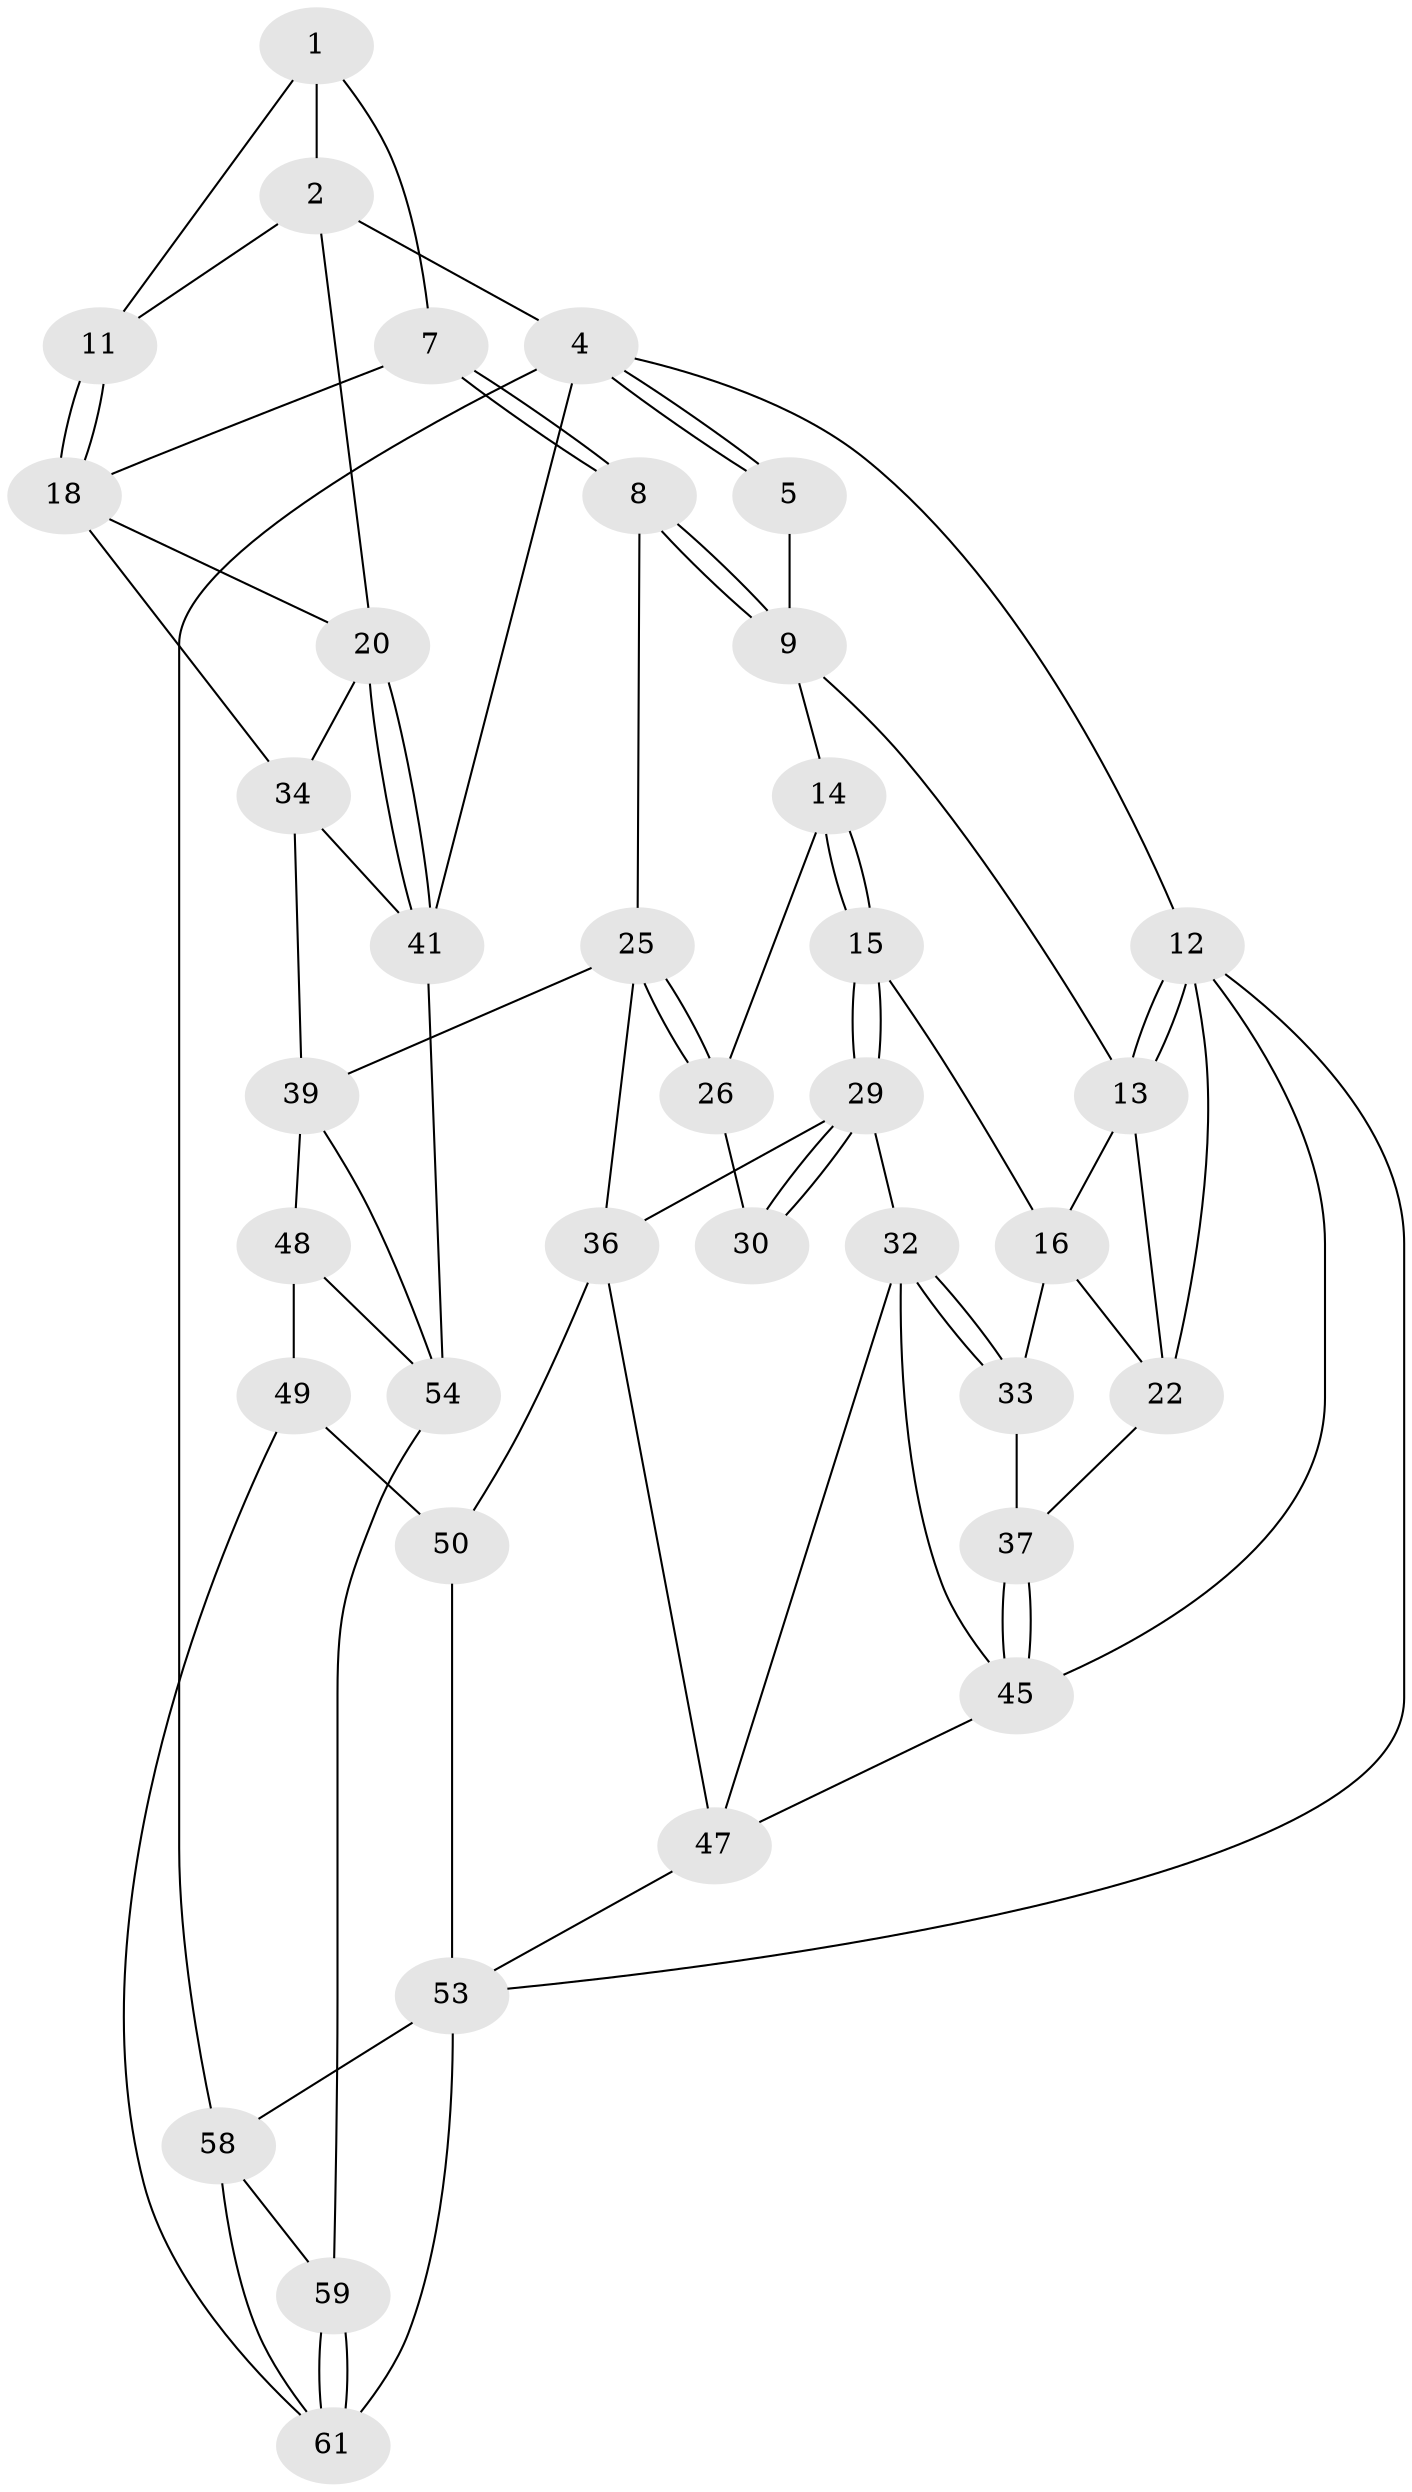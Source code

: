 // Generated by graph-tools (version 1.1) at 2025/24/03/03/25 07:24:33]
// undirected, 37 vertices, 80 edges
graph export_dot {
graph [start="1"]
  node [color=gray90,style=filled];
  1 [pos="+0.8334023685148043+0.03415861152271695",super="+6"];
  2 [pos="+0.9209980983857806+0.06602660364391365",super="+3"];
  4 [pos="+1+0",super="+43"];
  5 [pos="+0.6798872939669353+0"];
  7 [pos="+0.7231678231153221+0.26922632150454084"];
  8 [pos="+0.6429665149609151+0.22265021373649552"];
  9 [pos="+0.5771668633790376+0",super="+10"];
  11 [pos="+0.9040418061373503+0.12451065225483475"];
  12 [pos="+0+0",super="+24"];
  13 [pos="+0+0",super="+17"];
  14 [pos="+0.4640694841844623+7.69829481076444e-05"];
  15 [pos="+0.282821950653216+0.1006855791731943"];
  16 [pos="+0.16307852315149848+0.040621943034669504",super="+28"];
  18 [pos="+0.9093162033329506+0.14634185254815796",super="+19"];
  20 [pos="+1+0.08060515745804558",super="+21"];
  22 [pos="+0.010083102944334559+0.26738874041865235",super="+23"];
  25 [pos="+0.5812483255967961+0.25507957504830325",super="+35"];
  26 [pos="+0.48496502567424227+0.20650725905780146",super="+27"];
  29 [pos="+0.32339841650920415+0.20698546962891318",super="+31"];
  30 [pos="+0.32815002842386476+0.2046675869644914"];
  32 [pos="+0.2716460499500091+0.3495000928272628",super="+44"];
  33 [pos="+0.26817095368272004+0.3487857388632512"];
  34 [pos="+0.7986212005860188+0.3501626840323504",super="+38"];
  36 [pos="+0.4063260681105196+0.3752844650359084",super="+46"];
  37 [pos="+0.17337718142827183+0.3972958674500576"];
  39 [pos="+0.6435368046195125+0.5657238184435263",super="+40"];
  41 [pos="+1+0.5491761917210437",super="+42"];
  45 [pos="+0.07474618162070376+0.4956754224450745",super="+51"];
  47 [pos="+0.2548023569767606+0.6293563048591079",super="+52"];
  48 [pos="+0.5955105958466766+0.6637457226440469"];
  49 [pos="+0.5928841834432249+0.6653950105907083",super="+60"];
  50 [pos="+0.46825773019808414+0.6703253699955516",super="+56"];
  53 [pos="+0+1",super="+57"];
  54 [pos="+0.8696488085021484+0.6203547382268412",super="+55"];
  58 [pos="+0.9558920200415051+0.8365152560736563",super="+62"];
  59 [pos="+0.8192820763448776+0.8416662931476907"];
  61 [pos="+0.7272694253248556+0.9891059939078283",super="+63"];
  1 -- 2;
  1 -- 11;
  1 -- 7;
  2 -- 11;
  2 -- 4;
  2 -- 20;
  4 -- 5;
  4 -- 5;
  4 -- 12;
  4 -- 41;
  4 -- 58 [weight=2];
  5 -- 9;
  7 -- 8;
  7 -- 8;
  7 -- 18;
  8 -- 9;
  8 -- 9;
  8 -- 25;
  9 -- 14;
  9 -- 13;
  11 -- 18;
  11 -- 18;
  12 -- 13;
  12 -- 13;
  12 -- 53;
  12 -- 45;
  12 -- 22;
  13 -- 16;
  13 -- 22;
  14 -- 15;
  14 -- 15;
  14 -- 26;
  15 -- 16;
  15 -- 29;
  15 -- 29;
  16 -- 33;
  16 -- 22;
  18 -- 34;
  18 -- 20;
  20 -- 41;
  20 -- 41;
  20 -- 34;
  22 -- 37;
  25 -- 26;
  25 -- 26;
  25 -- 36;
  25 -- 39;
  26 -- 30 [weight=2];
  29 -- 30;
  29 -- 30;
  29 -- 32;
  29 -- 36;
  32 -- 33;
  32 -- 33;
  32 -- 45;
  32 -- 47;
  33 -- 37;
  34 -- 41;
  34 -- 39;
  36 -- 50;
  36 -- 47;
  37 -- 45;
  37 -- 45;
  39 -- 54;
  39 -- 48;
  41 -- 54;
  45 -- 47;
  47 -- 53;
  48 -- 49;
  48 -- 54;
  49 -- 50 [weight=2];
  49 -- 61;
  50 -- 53;
  53 -- 58;
  53 -- 61;
  54 -- 59;
  58 -- 59;
  58 -- 61;
  59 -- 61;
  59 -- 61;
}
